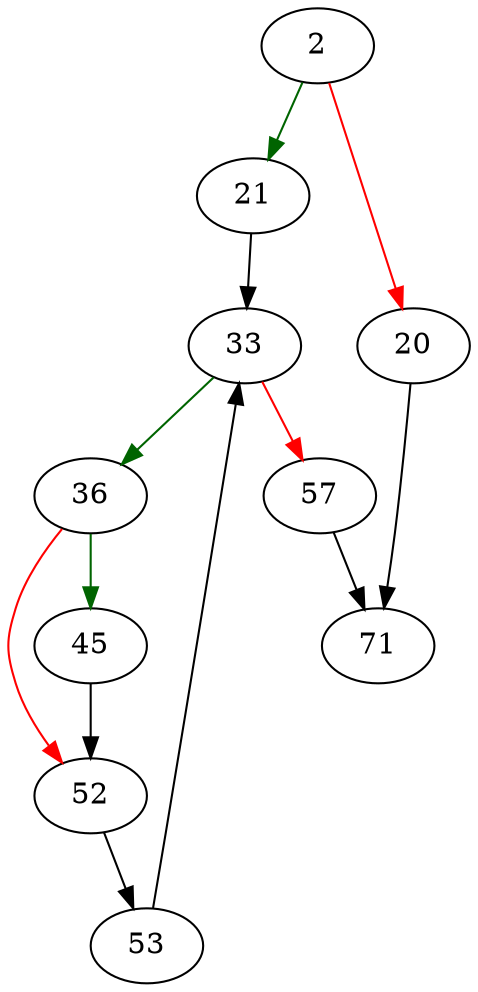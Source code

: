 strict digraph "sqliteViewResetAll" {
	// Node definitions.
	2 [entry=true];
	21;
	20;
	71;
	33;
	36;
	57;
	45;
	52;
	53;

	// Edge definitions.
	2 -> 21 [
		color=darkgreen
		cond=true
	];
	2 -> 20 [
		color=red
		cond=false
	];
	21 -> 33;
	20 -> 71;
	33 -> 36 [
		color=darkgreen
		cond=true
	];
	33 -> 57 [
		color=red
		cond=false
	];
	36 -> 45 [
		color=darkgreen
		cond=true
	];
	36 -> 52 [
		color=red
		cond=false
	];
	57 -> 71;
	45 -> 52;
	52 -> 53;
	53 -> 33;
}